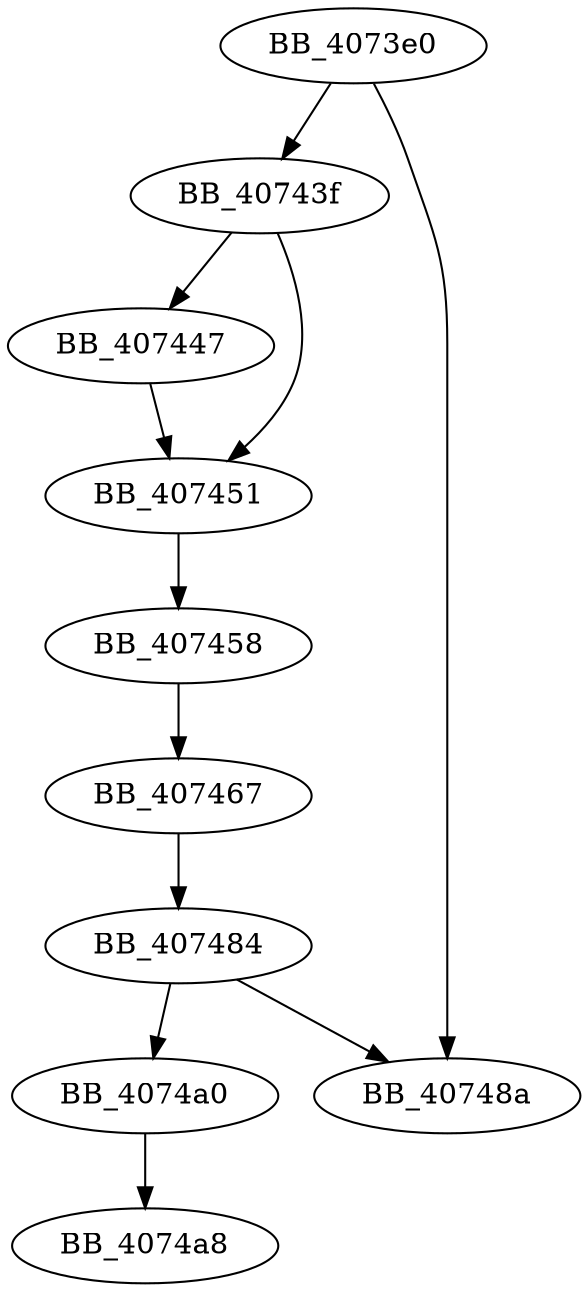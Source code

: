 DiGraph sub_4073E0{
BB_4073e0->BB_40743f
BB_4073e0->BB_40748a
BB_40743f->BB_407447
BB_40743f->BB_407451
BB_407447->BB_407451
BB_407451->BB_407458
BB_407458->BB_407467
BB_407467->BB_407484
BB_407484->BB_40748a
BB_407484->BB_4074a0
BB_4074a0->BB_4074a8
}
